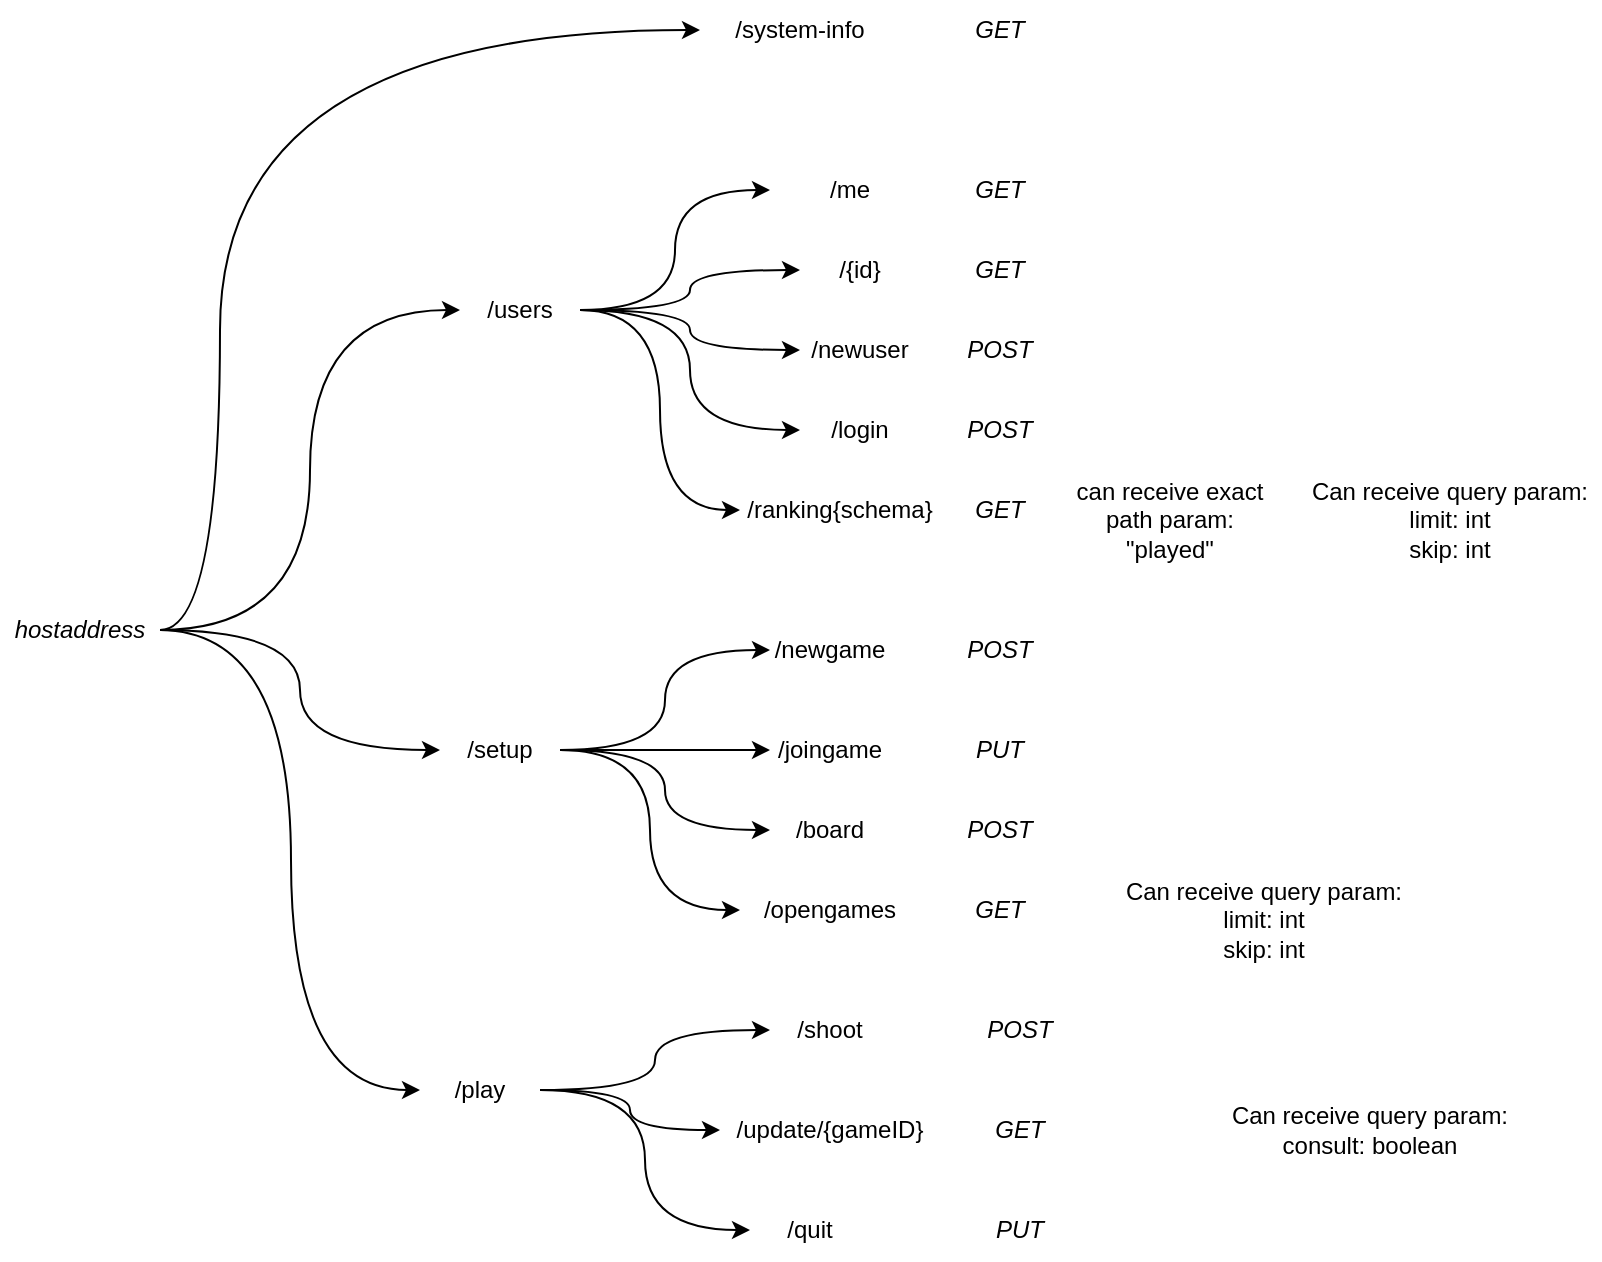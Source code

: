 <mxfile>
    <diagram id="B1MmFXyF7pMdoHABna6H" name="Page-1">
        <mxGraphModel dx="891" dy="504" grid="1" gridSize="10" guides="1" tooltips="1" connect="1" arrows="1" fold="1" page="1" pageScale="1" pageWidth="827" pageHeight="1169" math="0" shadow="0">
            <root>
                <mxCell id="0"/>
                <mxCell id="1" parent="0"/>
                <mxCell id="CbmSSjKA3f3enKfR9Ypa-2" style="edgeStyle=orthogonalEdgeStyle;rounded=0;orthogonalLoop=1;jettySize=auto;html=1;curved=1;entryX=0;entryY=0.5;entryDx=0;entryDy=0;" parent="1" source="CbmSSjKA3f3enKfR9Ypa-1" target="CbmSSjKA3f3enKfR9Ypa-3" edge="1">
                    <mxGeometry relative="1" as="geometry">
                        <mxPoint x="170" y="260" as="targetPoint"/>
                        <Array as="points">
                            <mxPoint x="130" y="375"/>
                            <mxPoint x="130" y="75"/>
                        </Array>
                    </mxGeometry>
                </mxCell>
                <mxCell id="CbmSSjKA3f3enKfR9Ypa-6" style="edgeStyle=orthogonalEdgeStyle;curved=1;rounded=0;orthogonalLoop=1;jettySize=auto;html=1;entryX=0;entryY=0.5;entryDx=0;entryDy=0;" parent="1" source="CbmSSjKA3f3enKfR9Ypa-1" target="CbmSSjKA3f3enKfR9Ypa-5" edge="1">
                    <mxGeometry relative="1" as="geometry"/>
                </mxCell>
                <mxCell id="CbmSSjKA3f3enKfR9Ypa-17" style="edgeStyle=orthogonalEdgeStyle;curved=1;rounded=0;orthogonalLoop=1;jettySize=auto;html=1;exitX=1;exitY=0.5;exitDx=0;exitDy=0;entryX=0;entryY=0.5;entryDx=0;entryDy=0;" parent="1" source="CbmSSjKA3f3enKfR9Ypa-1" target="CbmSSjKA3f3enKfR9Ypa-18" edge="1">
                    <mxGeometry relative="1" as="geometry">
                        <mxPoint x="170" y="560" as="targetPoint"/>
                    </mxGeometry>
                </mxCell>
                <mxCell id="CbmSSjKA3f3enKfR9Ypa-27" style="edgeStyle=orthogonalEdgeStyle;curved=1;rounded=0;orthogonalLoop=1;jettySize=auto;html=1;entryX=0;entryY=0.5;entryDx=0;entryDy=0;" parent="1" target="CbmSSjKA3f3enKfR9Ypa-26" edge="1">
                    <mxGeometry relative="1" as="geometry">
                        <mxPoint x="100" y="375" as="sourcePoint"/>
                    </mxGeometry>
                </mxCell>
                <mxCell id="CbmSSjKA3f3enKfR9Ypa-1" value="&lt;i&gt;hostaddress&lt;/i&gt;" style="text;html=1;strokeColor=none;fillColor=none;align=center;verticalAlign=middle;whiteSpace=wrap;rounded=0;" parent="1" vertex="1">
                    <mxGeometry x="20" y="360" width="80" height="30" as="geometry"/>
                </mxCell>
                <mxCell id="CbmSSjKA3f3enKfR9Ypa-3" value="/system-info" style="text;html=1;strokeColor=none;fillColor=none;align=center;verticalAlign=middle;whiteSpace=wrap;rounded=0;" parent="1" vertex="1">
                    <mxGeometry x="370" y="60" width="100" height="30" as="geometry"/>
                </mxCell>
                <mxCell id="CbmSSjKA3f3enKfR9Ypa-7" style="edgeStyle=orthogonalEdgeStyle;curved=1;rounded=0;orthogonalLoop=1;jettySize=auto;html=1;entryX=0;entryY=0.5;entryDx=0;entryDy=0;" parent="1" source="CbmSSjKA3f3enKfR9Ypa-5" target="CbmSSjKA3f3enKfR9Ypa-8" edge="1">
                    <mxGeometry relative="1" as="geometry">
                        <mxPoint x="420" y="255" as="targetPoint"/>
                    </mxGeometry>
                </mxCell>
                <mxCell id="CbmSSjKA3f3enKfR9Ypa-9" style="edgeStyle=orthogonalEdgeStyle;curved=1;rounded=0;orthogonalLoop=1;jettySize=auto;html=1;entryX=0;entryY=0.5;entryDx=0;entryDy=0;" parent="1" source="CbmSSjKA3f3enKfR9Ypa-5" target="CbmSSjKA3f3enKfR9Ypa-10" edge="1">
                    <mxGeometry relative="1" as="geometry">
                        <mxPoint x="400" y="190" as="targetPoint"/>
                    </mxGeometry>
                </mxCell>
                <mxCell id="CbmSSjKA3f3enKfR9Ypa-12" style="edgeStyle=orthogonalEdgeStyle;curved=1;rounded=0;orthogonalLoop=1;jettySize=auto;html=1;entryX=0;entryY=0.5;entryDx=0;entryDy=0;" parent="1" source="CbmSSjKA3f3enKfR9Ypa-5" target="CbmSSjKA3f3enKfR9Ypa-11" edge="1">
                    <mxGeometry relative="1" as="geometry"/>
                </mxCell>
                <mxCell id="CbmSSjKA3f3enKfR9Ypa-13" style="edgeStyle=orthogonalEdgeStyle;curved=1;rounded=0;orthogonalLoop=1;jettySize=auto;html=1;exitX=1;exitY=0.5;exitDx=0;exitDy=0;entryX=0;entryY=0.5;entryDx=0;entryDy=0;" parent="1" source="CbmSSjKA3f3enKfR9Ypa-5" target="CbmSSjKA3f3enKfR9Ypa-14" edge="1">
                    <mxGeometry relative="1" as="geometry">
                        <mxPoint x="380" y="390" as="targetPoint"/>
                    </mxGeometry>
                </mxCell>
                <mxCell id="2" style="edgeStyle=orthogonalEdgeStyle;html=1;exitX=1;exitY=0.5;exitDx=0;exitDy=0;curved=1;entryX=0;entryY=0.5;entryDx=0;entryDy=0;" edge="1" parent="1" source="CbmSSjKA3f3enKfR9Ypa-5" target="3">
                    <mxGeometry relative="1" as="geometry">
                        <mxPoint x="340" y="360" as="targetPoint"/>
                    </mxGeometry>
                </mxCell>
                <mxCell id="CbmSSjKA3f3enKfR9Ypa-5" value="/users" style="text;html=1;strokeColor=none;fillColor=none;align=center;verticalAlign=middle;whiteSpace=wrap;rounded=0;" parent="1" vertex="1">
                    <mxGeometry x="250" y="200" width="60" height="30" as="geometry"/>
                </mxCell>
                <mxCell id="CbmSSjKA3f3enKfR9Ypa-8" value="/newuser" style="text;html=1;strokeColor=none;fillColor=none;align=center;verticalAlign=middle;whiteSpace=wrap;rounded=0;" parent="1" vertex="1">
                    <mxGeometry x="420" y="220" width="60" height="30" as="geometry"/>
                </mxCell>
                <mxCell id="CbmSSjKA3f3enKfR9Ypa-10" value="/{id}" style="text;html=1;strokeColor=none;fillColor=none;align=center;verticalAlign=middle;whiteSpace=wrap;rounded=0;" parent="1" vertex="1">
                    <mxGeometry x="420" y="180" width="60" height="30" as="geometry"/>
                </mxCell>
                <mxCell id="CbmSSjKA3f3enKfR9Ypa-11" value="/login" style="text;html=1;strokeColor=none;fillColor=none;align=center;verticalAlign=middle;whiteSpace=wrap;rounded=0;" parent="1" vertex="1">
                    <mxGeometry x="420" y="260" width="60" height="30" as="geometry"/>
                </mxCell>
                <mxCell id="CbmSSjKA3f3enKfR9Ypa-14" value="/ranking{schema}" style="text;html=1;strokeColor=none;fillColor=none;align=center;verticalAlign=middle;whiteSpace=wrap;rounded=0;" parent="1" vertex="1">
                    <mxGeometry x="390" y="300" width="100" height="30" as="geometry"/>
                </mxCell>
                <mxCell id="CbmSSjKA3f3enKfR9Ypa-19" style="edgeStyle=orthogonalEdgeStyle;curved=1;rounded=0;orthogonalLoop=1;jettySize=auto;html=1;exitX=1;exitY=0.5;exitDx=0;exitDy=0;entryX=0;entryY=0.5;entryDx=0;entryDy=0;" parent="1" source="CbmSSjKA3f3enKfR9Ypa-18" target="CbmSSjKA3f3enKfR9Ypa-20" edge="1">
                    <mxGeometry relative="1" as="geometry">
                        <mxPoint x="370" y="435" as="targetPoint"/>
                    </mxGeometry>
                </mxCell>
                <mxCell id="CbmSSjKA3f3enKfR9Ypa-22" style="edgeStyle=orthogonalEdgeStyle;curved=1;rounded=0;orthogonalLoop=1;jettySize=auto;html=1;exitX=1;exitY=0.5;exitDx=0;exitDy=0;entryX=0;entryY=0.5;entryDx=0;entryDy=0;" parent="1" source="CbmSSjKA3f3enKfR9Ypa-18" target="CbmSSjKA3f3enKfR9Ypa-21" edge="1">
                    <mxGeometry relative="1" as="geometry"/>
                </mxCell>
                <mxCell id="CbmSSjKA3f3enKfR9Ypa-23" style="edgeStyle=orthogonalEdgeStyle;curved=1;rounded=0;orthogonalLoop=1;jettySize=auto;html=1;exitX=1;exitY=0.5;exitDx=0;exitDy=0;entryX=0;entryY=0.5;entryDx=0;entryDy=0;" parent="1" source="CbmSSjKA3f3enKfR9Ypa-18" target="CbmSSjKA3f3enKfR9Ypa-24" edge="1">
                    <mxGeometry relative="1" as="geometry">
                        <mxPoint x="320" y="550" as="targetPoint"/>
                    </mxGeometry>
                </mxCell>
                <mxCell id="64levr3vCHZ03sXv8YdW-1" style="edgeStyle=orthogonalEdgeStyle;rounded=0;orthogonalLoop=1;jettySize=auto;html=1;exitX=1;exitY=0.5;exitDx=0;exitDy=0;curved=1;entryX=0;entryY=0.5;entryDx=0;entryDy=0;" parent="1" source="CbmSSjKA3f3enKfR9Ypa-18" target="64levr3vCHZ03sXv8YdW-2" edge="1">
                    <mxGeometry relative="1" as="geometry">
                        <mxPoint x="350" y="520" as="targetPoint"/>
                    </mxGeometry>
                </mxCell>
                <mxCell id="CbmSSjKA3f3enKfR9Ypa-18" value="/setup" style="text;html=1;strokeColor=none;fillColor=none;align=center;verticalAlign=middle;whiteSpace=wrap;rounded=0;" parent="1" vertex="1">
                    <mxGeometry x="240" y="420" width="60" height="30" as="geometry"/>
                </mxCell>
                <mxCell id="CbmSSjKA3f3enKfR9Ypa-20" value="/newgame" style="text;html=1;strokeColor=none;fillColor=none;align=center;verticalAlign=middle;whiteSpace=wrap;rounded=0;" parent="1" vertex="1">
                    <mxGeometry x="405" y="370" width="60" height="30" as="geometry"/>
                </mxCell>
                <mxCell id="CbmSSjKA3f3enKfR9Ypa-21" value="/joingame" style="text;html=1;strokeColor=none;fillColor=none;align=center;verticalAlign=middle;whiteSpace=wrap;rounded=0;" parent="1" vertex="1">
                    <mxGeometry x="405" y="420" width="60" height="30" as="geometry"/>
                </mxCell>
                <mxCell id="CbmSSjKA3f3enKfR9Ypa-24" value="/board" style="text;html=1;strokeColor=none;fillColor=none;align=center;verticalAlign=middle;whiteSpace=wrap;rounded=0;" parent="1" vertex="1">
                    <mxGeometry x="405.0" y="460" width="60" height="30" as="geometry"/>
                </mxCell>
                <mxCell id="CbmSSjKA3f3enKfR9Ypa-31" style="edgeStyle=orthogonalEdgeStyle;curved=1;rounded=0;orthogonalLoop=1;jettySize=auto;html=1;entryX=0;entryY=0.5;entryDx=0;entryDy=0;" parent="1" source="CbmSSjKA3f3enKfR9Ypa-26" target="CbmSSjKA3f3enKfR9Ypa-28" edge="1">
                    <mxGeometry relative="1" as="geometry"/>
                </mxCell>
                <mxCell id="CbmSSjKA3f3enKfR9Ypa-32" style="edgeStyle=orthogonalEdgeStyle;curved=1;rounded=0;orthogonalLoop=1;jettySize=auto;html=1;entryX=0;entryY=0.5;entryDx=0;entryDy=0;" parent="1" source="CbmSSjKA3f3enKfR9Ypa-26" target="CbmSSjKA3f3enKfR9Ypa-29" edge="1">
                    <mxGeometry relative="1" as="geometry"/>
                </mxCell>
                <mxCell id="CbmSSjKA3f3enKfR9Ypa-33" style="edgeStyle=orthogonalEdgeStyle;curved=1;rounded=0;orthogonalLoop=1;jettySize=auto;html=1;entryX=0;entryY=0.5;entryDx=0;entryDy=0;" parent="1" source="CbmSSjKA3f3enKfR9Ypa-26" target="CbmSSjKA3f3enKfR9Ypa-30" edge="1">
                    <mxGeometry relative="1" as="geometry"/>
                </mxCell>
                <mxCell id="CbmSSjKA3f3enKfR9Ypa-26" value="/play" style="text;html=1;strokeColor=none;fillColor=none;align=center;verticalAlign=middle;whiteSpace=wrap;rounded=0;" parent="1" vertex="1">
                    <mxGeometry x="230" y="590" width="60" height="30" as="geometry"/>
                </mxCell>
                <mxCell id="CbmSSjKA3f3enKfR9Ypa-28" value="/shoot" style="text;html=1;strokeColor=none;fillColor=none;align=center;verticalAlign=middle;whiteSpace=wrap;rounded=0;" parent="1" vertex="1">
                    <mxGeometry x="405" y="560" width="60" height="30" as="geometry"/>
                </mxCell>
                <mxCell id="CbmSSjKA3f3enKfR9Ypa-29" value="/update/{gameID}" style="text;html=1;strokeColor=none;fillColor=none;align=center;verticalAlign=middle;whiteSpace=wrap;rounded=0;" parent="1" vertex="1">
                    <mxGeometry x="380" y="610" width="110" height="30" as="geometry"/>
                </mxCell>
                <mxCell id="CbmSSjKA3f3enKfR9Ypa-30" value="/quit" style="text;html=1;strokeColor=none;fillColor=none;align=center;verticalAlign=middle;whiteSpace=wrap;rounded=0;" parent="1" vertex="1">
                    <mxGeometry x="395" y="660" width="60" height="30" as="geometry"/>
                </mxCell>
                <mxCell id="CbmSSjKA3f3enKfR9Ypa-35" value="&lt;i&gt;GET&lt;/i&gt;" style="text;html=1;strokeColor=none;fillColor=default;align=center;verticalAlign=middle;whiteSpace=wrap;rounded=0;" parent="1" vertex="1">
                    <mxGeometry x="490" y="180" width="60" height="30" as="geometry"/>
                </mxCell>
                <mxCell id="CbmSSjKA3f3enKfR9Ypa-36" value="&lt;i&gt;PUT&lt;/i&gt;" style="text;html=1;strokeColor=none;fillColor=default;align=center;verticalAlign=middle;whiteSpace=wrap;rounded=0;" parent="1" vertex="1">
                    <mxGeometry x="500" y="660" width="60" height="30" as="geometry"/>
                </mxCell>
                <mxCell id="CbmSSjKA3f3enKfR9Ypa-37" value="&lt;i&gt;POST&lt;/i&gt;" style="text;html=1;strokeColor=none;fillColor=default;align=center;verticalAlign=middle;whiteSpace=wrap;rounded=0;" parent="1" vertex="1">
                    <mxGeometry x="490" y="370" width="60" height="30" as="geometry"/>
                </mxCell>
                <mxCell id="CbmSSjKA3f3enKfR9Ypa-38" value="&lt;i&gt;PUT&lt;/i&gt;" style="text;html=1;strokeColor=none;fillColor=default;align=center;verticalAlign=middle;whiteSpace=wrap;rounded=0;" parent="1" vertex="1">
                    <mxGeometry x="490" y="420" width="60" height="30" as="geometry"/>
                </mxCell>
                <mxCell id="CbmSSjKA3f3enKfR9Ypa-39" value="&lt;i&gt;POST&lt;/i&gt;" style="text;html=1;strokeColor=none;fillColor=default;align=center;verticalAlign=middle;whiteSpace=wrap;rounded=0;" parent="1" vertex="1">
                    <mxGeometry x="490" y="460" width="60" height="30" as="geometry"/>
                </mxCell>
                <mxCell id="CbmSSjKA3f3enKfR9Ypa-40" value="&lt;i&gt;POST&lt;/i&gt;" style="text;html=1;strokeColor=none;fillColor=default;align=center;verticalAlign=middle;whiteSpace=wrap;rounded=0;" parent="1" vertex="1">
                    <mxGeometry x="500" y="560" width="60" height="30" as="geometry"/>
                </mxCell>
                <mxCell id="CbmSSjKA3f3enKfR9Ypa-41" value="&lt;i&gt;GET&lt;/i&gt;" style="text;html=1;strokeColor=none;fillColor=default;align=center;verticalAlign=middle;whiteSpace=wrap;rounded=0;" parent="1" vertex="1">
                    <mxGeometry x="500" y="610" width="60" height="30" as="geometry"/>
                </mxCell>
                <mxCell id="CbmSSjKA3f3enKfR9Ypa-42" value="&lt;i&gt;POST&lt;/i&gt;" style="text;html=1;strokeColor=none;fillColor=default;align=center;verticalAlign=middle;whiteSpace=wrap;rounded=0;" parent="1" vertex="1">
                    <mxGeometry x="490" y="260" width="60" height="30" as="geometry"/>
                </mxCell>
                <mxCell id="CbmSSjKA3f3enKfR9Ypa-43" value="&lt;i&gt;POST&lt;/i&gt;" style="text;html=1;strokeColor=none;fillColor=default;align=center;verticalAlign=middle;whiteSpace=wrap;rounded=0;" parent="1" vertex="1">
                    <mxGeometry x="490" y="220" width="60" height="30" as="geometry"/>
                </mxCell>
                <mxCell id="CbmSSjKA3f3enKfR9Ypa-44" value="&lt;i&gt;GET&lt;/i&gt;" style="text;html=1;strokeColor=none;fillColor=default;align=center;verticalAlign=middle;whiteSpace=wrap;rounded=0;" parent="1" vertex="1">
                    <mxGeometry x="490" y="60" width="60" height="30" as="geometry"/>
                </mxCell>
                <mxCell id="CbmSSjKA3f3enKfR9Ypa-45" value="&lt;i&gt;GET&lt;/i&gt;" style="text;html=1;strokeColor=none;fillColor=default;align=center;verticalAlign=middle;whiteSpace=wrap;rounded=0;" parent="1" vertex="1">
                    <mxGeometry x="490" y="300" width="60" height="30" as="geometry"/>
                </mxCell>
                <mxCell id="64levr3vCHZ03sXv8YdW-2" value="/opengames" style="text;html=1;strokeColor=none;fillColor=none;align=center;verticalAlign=middle;whiteSpace=wrap;rounded=0;" parent="1" vertex="1">
                    <mxGeometry x="390" y="500" width="90" height="30" as="geometry"/>
                </mxCell>
                <mxCell id="64levr3vCHZ03sXv8YdW-3" value="&lt;i&gt;GET&lt;/i&gt;" style="text;html=1;strokeColor=none;fillColor=default;align=center;verticalAlign=middle;whiteSpace=wrap;rounded=0;" parent="1" vertex="1">
                    <mxGeometry x="490" y="500" width="60" height="30" as="geometry"/>
                </mxCell>
                <mxCell id="3" value="/me" style="text;html=1;strokeColor=none;fillColor=none;align=center;verticalAlign=middle;whiteSpace=wrap;rounded=0;" vertex="1" parent="1">
                    <mxGeometry x="405" y="140" width="80" height="30" as="geometry"/>
                </mxCell>
                <mxCell id="4" value="&lt;i&gt;GET&lt;/i&gt;" style="text;html=1;strokeColor=none;fillColor=default;align=center;verticalAlign=middle;whiteSpace=wrap;rounded=0;" vertex="1" parent="1">
                    <mxGeometry x="490" y="140" width="60" height="30" as="geometry"/>
                </mxCell>
                <mxCell id="5" value="Can receive query param:&lt;br&gt;consult: boolean" style="text;html=1;strokeColor=none;fillColor=none;align=center;verticalAlign=middle;whiteSpace=wrap;rounded=0;" vertex="1" parent="1">
                    <mxGeometry x="630" y="610" width="150" height="30" as="geometry"/>
                </mxCell>
                <mxCell id="6" value="Can receive query param:&lt;br&gt;limit: int&lt;br&gt;skip: int" style="text;html=1;strokeColor=none;fillColor=none;align=center;verticalAlign=middle;whiteSpace=wrap;rounded=0;" vertex="1" parent="1">
                    <mxGeometry x="577" y="500" width="150" height="40" as="geometry"/>
                </mxCell>
                <mxCell id="7" value="Can receive query param:&lt;br&gt;limit: int&lt;br&gt;skip: int" style="text;html=1;strokeColor=none;fillColor=none;align=center;verticalAlign=middle;whiteSpace=wrap;rounded=0;" vertex="1" parent="1">
                    <mxGeometry x="670" y="300" width="150" height="40" as="geometry"/>
                </mxCell>
                <mxCell id="8" value="can receive exact path param:&lt;br&gt;&quot;played&quot;" style="text;html=1;strokeColor=none;fillColor=none;align=center;verticalAlign=middle;whiteSpace=wrap;rounded=0;" vertex="1" parent="1">
                    <mxGeometry x="550" y="295" width="110" height="50" as="geometry"/>
                </mxCell>
            </root>
        </mxGraphModel>
    </diagram>
</mxfile>